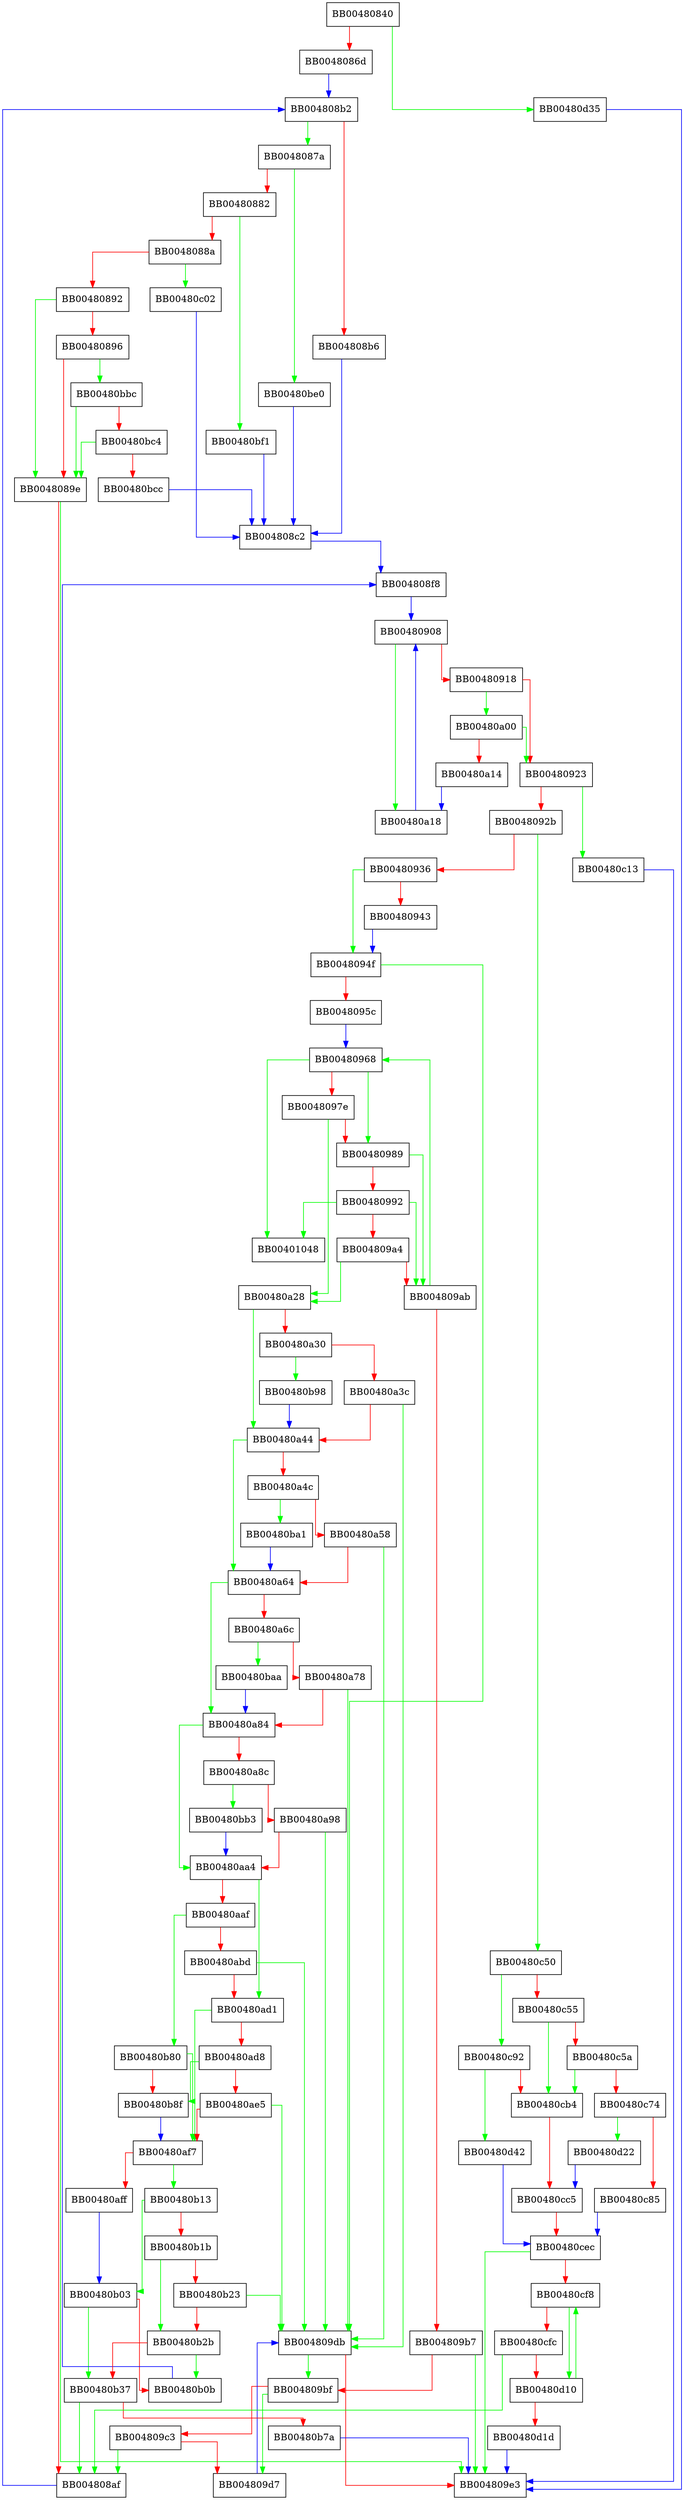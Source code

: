 digraph ssl_cipher_process_rulestr {
  node [shape="box"];
  graph [splines=ortho];
  BB00480840 -> BB00480d35 [color="green"];
  BB00480840 -> BB0048086d [color="red"];
  BB0048086d -> BB004808b2 [color="blue"];
  BB0048087a -> BB00480be0 [color="green"];
  BB0048087a -> BB00480882 [color="red"];
  BB00480882 -> BB00480bf1 [color="green"];
  BB00480882 -> BB0048088a [color="red"];
  BB0048088a -> BB00480c02 [color="green"];
  BB0048088a -> BB00480892 [color="red"];
  BB00480892 -> BB0048089e [color="green"];
  BB00480892 -> BB00480896 [color="red"];
  BB00480896 -> BB00480bbc [color="green"];
  BB00480896 -> BB0048089e [color="red"];
  BB0048089e -> BB004809e3 [color="green"];
  BB0048089e -> BB004808af [color="red"];
  BB004808af -> BB004808b2 [color="blue"];
  BB004808b2 -> BB0048087a [color="green"];
  BB004808b2 -> BB004808b6 [color="red"];
  BB004808b6 -> BB004808c2 [color="blue"];
  BB004808c2 -> BB004808f8 [color="blue"];
  BB004808f8 -> BB00480908 [color="blue"];
  BB00480908 -> BB00480a18 [color="green"];
  BB00480908 -> BB00480918 [color="red"];
  BB00480918 -> BB00480a00 [color="green"];
  BB00480918 -> BB00480923 [color="red"];
  BB00480923 -> BB00480c13 [color="green"];
  BB00480923 -> BB0048092b [color="red"];
  BB0048092b -> BB00480c50 [color="green"];
  BB0048092b -> BB00480936 [color="red"];
  BB00480936 -> BB0048094f [color="green"];
  BB00480936 -> BB00480943 [color="red"];
  BB00480943 -> BB0048094f [color="blue"];
  BB0048094f -> BB004809db [color="green"];
  BB0048094f -> BB0048095c [color="red"];
  BB0048095c -> BB00480968 [color="blue"];
  BB00480968 -> BB00401048 [color="green"];
  BB00480968 -> BB00480989 [color="green"];
  BB00480968 -> BB0048097e [color="red"];
  BB0048097e -> BB00480a28 [color="green"];
  BB0048097e -> BB00480989 [color="red"];
  BB00480989 -> BB004809ab [color="green"];
  BB00480989 -> BB00480992 [color="red"];
  BB00480992 -> BB00401048 [color="green"];
  BB00480992 -> BB004809ab [color="green"];
  BB00480992 -> BB004809a4 [color="red"];
  BB004809a4 -> BB00480a28 [color="green"];
  BB004809a4 -> BB004809ab [color="red"];
  BB004809ab -> BB00480968 [color="green"];
  BB004809ab -> BB004809b7 [color="red"];
  BB004809b7 -> BB004809e3 [color="green"];
  BB004809b7 -> BB004809bf [color="red"];
  BB004809bf -> BB004809d7 [color="green"];
  BB004809bf -> BB004809c3 [color="red"];
  BB004809c3 -> BB004808af [color="green"];
  BB004809c3 -> BB004809d7 [color="red"];
  BB004809d7 -> BB004809db [color="blue"];
  BB004809db -> BB004809bf [color="green"];
  BB004809db -> BB004809e3 [color="red"];
  BB00480a00 -> BB00480923 [color="green"];
  BB00480a00 -> BB00480a14 [color="red"];
  BB00480a14 -> BB00480a18 [color="blue"];
  BB00480a18 -> BB00480908 [color="blue"];
  BB00480a28 -> BB00480a44 [color="green"];
  BB00480a28 -> BB00480a30 [color="red"];
  BB00480a30 -> BB00480b98 [color="green"];
  BB00480a30 -> BB00480a3c [color="red"];
  BB00480a3c -> BB004809db [color="green"];
  BB00480a3c -> BB00480a44 [color="red"];
  BB00480a44 -> BB00480a64 [color="green"];
  BB00480a44 -> BB00480a4c [color="red"];
  BB00480a4c -> BB00480ba1 [color="green"];
  BB00480a4c -> BB00480a58 [color="red"];
  BB00480a58 -> BB004809db [color="green"];
  BB00480a58 -> BB00480a64 [color="red"];
  BB00480a64 -> BB00480a84 [color="green"];
  BB00480a64 -> BB00480a6c [color="red"];
  BB00480a6c -> BB00480baa [color="green"];
  BB00480a6c -> BB00480a78 [color="red"];
  BB00480a78 -> BB004809db [color="green"];
  BB00480a78 -> BB00480a84 [color="red"];
  BB00480a84 -> BB00480aa4 [color="green"];
  BB00480a84 -> BB00480a8c [color="red"];
  BB00480a8c -> BB00480bb3 [color="green"];
  BB00480a8c -> BB00480a98 [color="red"];
  BB00480a98 -> BB004809db [color="green"];
  BB00480a98 -> BB00480aa4 [color="red"];
  BB00480aa4 -> BB00480ad1 [color="green"];
  BB00480aa4 -> BB00480aaf [color="red"];
  BB00480aaf -> BB00480b80 [color="green"];
  BB00480aaf -> BB00480abd [color="red"];
  BB00480abd -> BB004809db [color="green"];
  BB00480abd -> BB00480ad1 [color="red"];
  BB00480ad1 -> BB00480af7 [color="green"];
  BB00480ad1 -> BB00480ad8 [color="red"];
  BB00480ad8 -> BB00480b8f [color="green"];
  BB00480ad8 -> BB00480ae5 [color="red"];
  BB00480ae5 -> BB004809db [color="green"];
  BB00480ae5 -> BB00480af7 [color="red"];
  BB00480af7 -> BB00480b13 [color="green"];
  BB00480af7 -> BB00480aff [color="red"];
  BB00480aff -> BB00480b03 [color="blue"];
  BB00480b03 -> BB00480b37 [color="green"];
  BB00480b03 -> BB00480b0b [color="red"];
  BB00480b0b -> BB004808f8 [color="blue"];
  BB00480b13 -> BB00480b03 [color="green"];
  BB00480b13 -> BB00480b1b [color="red"];
  BB00480b1b -> BB00480b2b [color="green"];
  BB00480b1b -> BB00480b23 [color="red"];
  BB00480b23 -> BB004809db [color="green"];
  BB00480b23 -> BB00480b2b [color="red"];
  BB00480b2b -> BB00480b0b [color="green"];
  BB00480b2b -> BB00480b37 [color="red"];
  BB00480b37 -> BB004808af [color="green"];
  BB00480b37 -> BB00480b7a [color="red"];
  BB00480b7a -> BB004809e3 [color="blue"];
  BB00480b80 -> BB00480af7 [color="green"];
  BB00480b80 -> BB00480b8f [color="red"];
  BB00480b8f -> BB00480af7 [color="blue"];
  BB00480b98 -> BB00480a44 [color="blue"];
  BB00480ba1 -> BB00480a64 [color="blue"];
  BB00480baa -> BB00480a84 [color="blue"];
  BB00480bb3 -> BB00480aa4 [color="blue"];
  BB00480bbc -> BB0048089e [color="green"];
  BB00480bbc -> BB00480bc4 [color="red"];
  BB00480bc4 -> BB0048089e [color="green"];
  BB00480bc4 -> BB00480bcc [color="red"];
  BB00480bcc -> BB004808c2 [color="blue"];
  BB00480be0 -> BB004808c2 [color="blue"];
  BB00480bf1 -> BB004808c2 [color="blue"];
  BB00480c02 -> BB004808c2 [color="blue"];
  BB00480c13 -> BB004809e3 [color="blue"];
  BB00480c50 -> BB00480c92 [color="green"];
  BB00480c50 -> BB00480c55 [color="red"];
  BB00480c55 -> BB00480cb4 [color="green"];
  BB00480c55 -> BB00480c5a [color="red"];
  BB00480c5a -> BB00480cb4 [color="green"];
  BB00480c5a -> BB00480c74 [color="red"];
  BB00480c74 -> BB00480d22 [color="green"];
  BB00480c74 -> BB00480c85 [color="red"];
  BB00480c85 -> BB00480cec [color="blue"];
  BB00480c92 -> BB00480d42 [color="green"];
  BB00480c92 -> BB00480cb4 [color="red"];
  BB00480cb4 -> BB00480cc5 [color="red"];
  BB00480cc5 -> BB00480cec [color="red"];
  BB00480cec -> BB004809e3 [color="green"];
  BB00480cec -> BB00480cf8 [color="red"];
  BB00480cf8 -> BB00480d10 [color="green"];
  BB00480cf8 -> BB00480cfc [color="red"];
  BB00480cfc -> BB004808af [color="green"];
  BB00480cfc -> BB00480d10 [color="red"];
  BB00480d10 -> BB00480cf8 [color="green"];
  BB00480d10 -> BB00480d1d [color="red"];
  BB00480d1d -> BB004809e3 [color="blue"];
  BB00480d22 -> BB00480cc5 [color="blue"];
  BB00480d35 -> BB004809e3 [color="blue"];
  BB00480d42 -> BB00480cec [color="blue"];
}